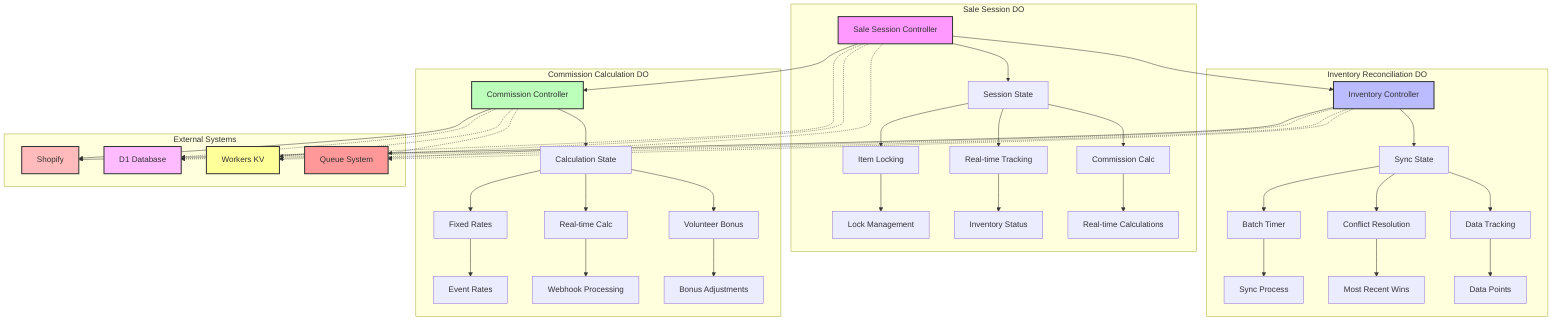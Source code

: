 graph TD
    subgraph "Sale Session DO"
        SS[Sale Session Controller] --> SSS[Session State]
        SSS --> IL[Item Locking]
        SSS --> RT[Real-time Tracking]
        SSS --> CC[Commission Calc]
        
        IL --> LM[Lock Management]
        RT --> IS[Inventory Status]
        CC --> RC[Real-time Calculations]
    end
    
    subgraph "Inventory Reconciliation DO"
        IR[Inventory Controller] --> IRS[Sync State]
        IRS --> BT[Batch Timer]
        IRS --> CR[Conflict Resolution]
        IRS --> DT[Data Tracking]
        
        BT --> SP[Sync Process]
        CR --> MR[Most Recent Wins]
        DT --> DP[Data Points]
    end
    
    subgraph "Commission Calculation DO"
        CD[Commission Controller] --> CDS[Calculation State]
        CDS --> FR[Fixed Rates]
        CDS --> RTC[Real-time Calc]
        CDS --> VB[Volunteer Bonus]
        
        FR --> ER[Event Rates]
        RTC --> WH[Webhook Processing]
        VB --> BA[Bonus Adjustments]
    end
    
    subgraph "External Systems"
        SH[Shopify]
        D1[D1 Database]
        KV[Workers KV]
        Q[Queue System]
    end
    
    SS --> IR
    SS --> CD
    IR --> SH
    CD --> SH
    
    SS -.-> D1
    IR -.-> D1
    CD -.-> D1
    
    SS -.-> KV
    IR -.-> KV
    CD -.-> KV
    
    SS -.-> Q
    IR -.-> Q
    CD -.-> Q
    
    style SS fill:#f9f,stroke:#333,stroke-width:2px
    style IR fill:#bbf,stroke:#333,stroke-width:2px
    style CD fill:#bfb,stroke:#333,stroke-width:2px
    style SH fill:#fbb,stroke:#333,stroke-width:2px
    style D1 fill:#fbf,stroke:#333,stroke-width:2px
    style KV fill:#ff9,stroke:#333,stroke-width:2px
    style Q fill:#f99,stroke:#333,stroke-width:2px